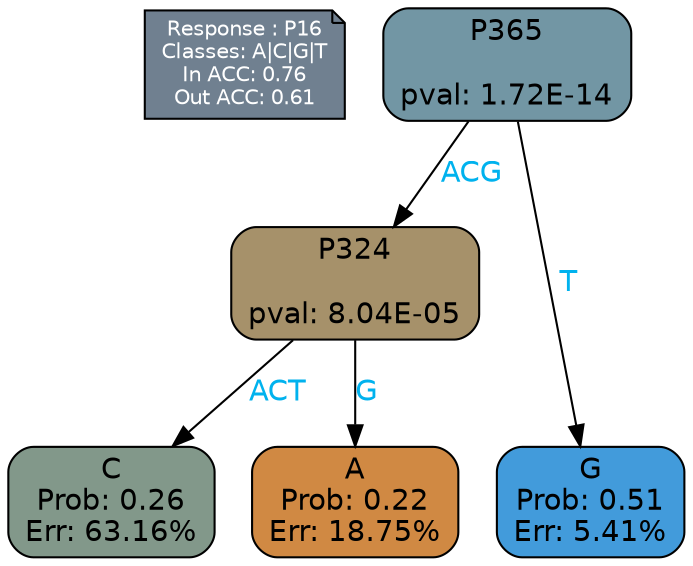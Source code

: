 digraph Tree {
node [shape=box, style="filled, rounded", color="black", fontname=helvetica] ;
graph [ranksep=equally, splines=polylines, bgcolor=transparent, dpi=600] ;
edge [fontname=helvetica] ;
LEGEND [label="Response : P16
Classes: A|C|G|T
In ACC: 0.76
Out ACC: 0.61
",shape=note,align=left,style=filled,fillcolor="slategray",fontcolor="white",fontsize=10];1 [label="P365

pval: 1.72E-14", fillcolor="#7296a4"] ;
2 [label="P324

pval: 8.04E-05", fillcolor="#a6916a"] ;
3 [label="C
Prob: 0.26
Err: 63.16%", fillcolor="#82988a"] ;
4 [label="A
Prob: 0.22
Err: 18.75%", fillcolor="#d08943"] ;
5 [label="G
Prob: 0.51
Err: 5.41%", fillcolor="#429bdb"] ;
1 -> 2 [label="ACG",fontcolor=deepskyblue2] ;
1 -> 5 [label="T",fontcolor=deepskyblue2] ;
2 -> 3 [label="ACT",fontcolor=deepskyblue2] ;
2 -> 4 [label="G",fontcolor=deepskyblue2] ;
{rank = same; 3;4;5;}{rank = same; LEGEND;1;}}